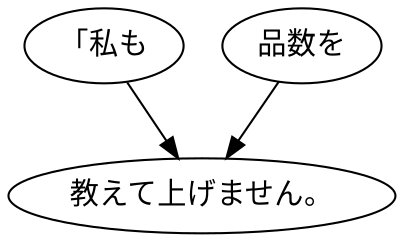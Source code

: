 digraph graph2957 {
	node0 [label="「私も"];
	node1 [label="品数を"];
	node2 [label="教えて上げません。"];
	node0 -> node2;
	node1 -> node2;
}
